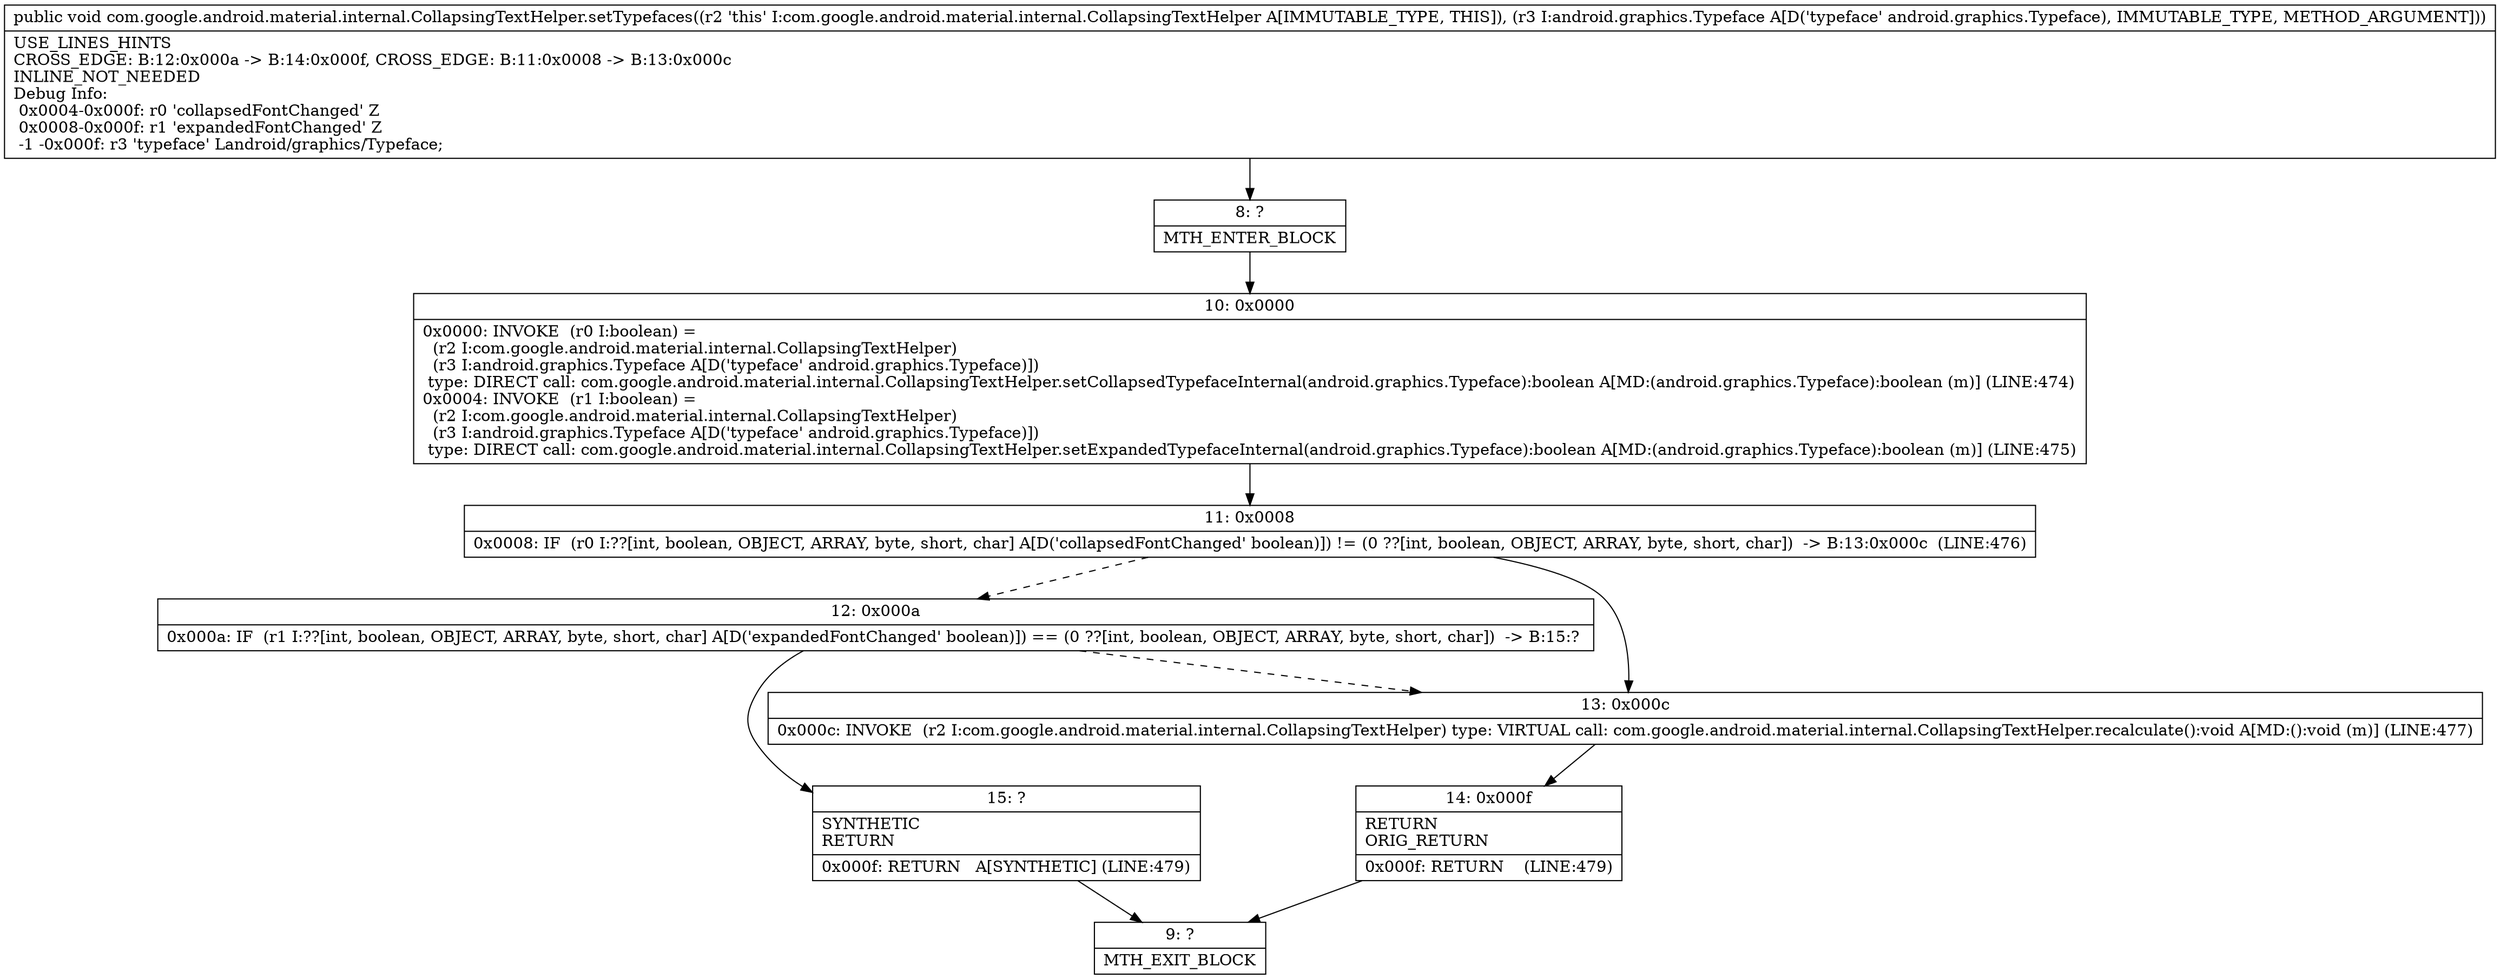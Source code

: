 digraph "CFG forcom.google.android.material.internal.CollapsingTextHelper.setTypefaces(Landroid\/graphics\/Typeface;)V" {
Node_8 [shape=record,label="{8\:\ ?|MTH_ENTER_BLOCK\l}"];
Node_10 [shape=record,label="{10\:\ 0x0000|0x0000: INVOKE  (r0 I:boolean) = \l  (r2 I:com.google.android.material.internal.CollapsingTextHelper)\l  (r3 I:android.graphics.Typeface A[D('typeface' android.graphics.Typeface)])\l type: DIRECT call: com.google.android.material.internal.CollapsingTextHelper.setCollapsedTypefaceInternal(android.graphics.Typeface):boolean A[MD:(android.graphics.Typeface):boolean (m)] (LINE:474)\l0x0004: INVOKE  (r1 I:boolean) = \l  (r2 I:com.google.android.material.internal.CollapsingTextHelper)\l  (r3 I:android.graphics.Typeface A[D('typeface' android.graphics.Typeface)])\l type: DIRECT call: com.google.android.material.internal.CollapsingTextHelper.setExpandedTypefaceInternal(android.graphics.Typeface):boolean A[MD:(android.graphics.Typeface):boolean (m)] (LINE:475)\l}"];
Node_11 [shape=record,label="{11\:\ 0x0008|0x0008: IF  (r0 I:??[int, boolean, OBJECT, ARRAY, byte, short, char] A[D('collapsedFontChanged' boolean)]) != (0 ??[int, boolean, OBJECT, ARRAY, byte, short, char])  \-\> B:13:0x000c  (LINE:476)\l}"];
Node_12 [shape=record,label="{12\:\ 0x000a|0x000a: IF  (r1 I:??[int, boolean, OBJECT, ARRAY, byte, short, char] A[D('expandedFontChanged' boolean)]) == (0 ??[int, boolean, OBJECT, ARRAY, byte, short, char])  \-\> B:15:? \l}"];
Node_15 [shape=record,label="{15\:\ ?|SYNTHETIC\lRETURN\l|0x000f: RETURN   A[SYNTHETIC] (LINE:479)\l}"];
Node_9 [shape=record,label="{9\:\ ?|MTH_EXIT_BLOCK\l}"];
Node_13 [shape=record,label="{13\:\ 0x000c|0x000c: INVOKE  (r2 I:com.google.android.material.internal.CollapsingTextHelper) type: VIRTUAL call: com.google.android.material.internal.CollapsingTextHelper.recalculate():void A[MD:():void (m)] (LINE:477)\l}"];
Node_14 [shape=record,label="{14\:\ 0x000f|RETURN\lORIG_RETURN\l|0x000f: RETURN    (LINE:479)\l}"];
MethodNode[shape=record,label="{public void com.google.android.material.internal.CollapsingTextHelper.setTypefaces((r2 'this' I:com.google.android.material.internal.CollapsingTextHelper A[IMMUTABLE_TYPE, THIS]), (r3 I:android.graphics.Typeface A[D('typeface' android.graphics.Typeface), IMMUTABLE_TYPE, METHOD_ARGUMENT]))  | USE_LINES_HINTS\lCROSS_EDGE: B:12:0x000a \-\> B:14:0x000f, CROSS_EDGE: B:11:0x0008 \-\> B:13:0x000c\lINLINE_NOT_NEEDED\lDebug Info:\l  0x0004\-0x000f: r0 'collapsedFontChanged' Z\l  0x0008\-0x000f: r1 'expandedFontChanged' Z\l  \-1 \-0x000f: r3 'typeface' Landroid\/graphics\/Typeface;\l}"];
MethodNode -> Node_8;Node_8 -> Node_10;
Node_10 -> Node_11;
Node_11 -> Node_12[style=dashed];
Node_11 -> Node_13;
Node_12 -> Node_13[style=dashed];
Node_12 -> Node_15;
Node_15 -> Node_9;
Node_13 -> Node_14;
Node_14 -> Node_9;
}

